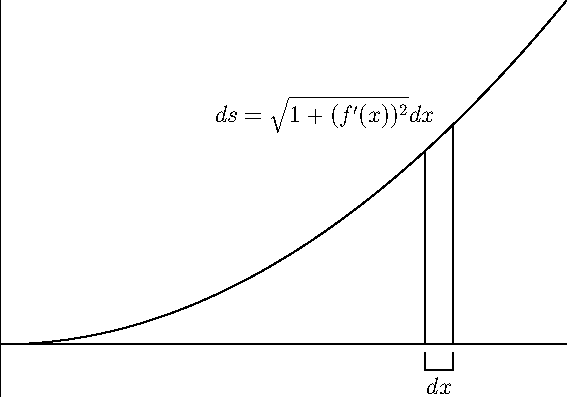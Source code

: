 size(10cm,7cm,IgnoreAspect);
import graph;
xaxis();
yaxis();

real f(real x) {return x^2/10;}

draw(graph(f,0,2));

draw((1.5,0)--(1.5,0.225));
draw((1.6,0)--(1.6,0.256));
draw((1.5,-0.01)--(1.5,-0.03)--(1.6,-0.03)--(1.6,-0.01));

label("$dx$",(1.55,-0.03),S);

label("$ds = \sqrt{1 + (f^\prime(x))^2} dx$",(1.55,0.24),NW);
